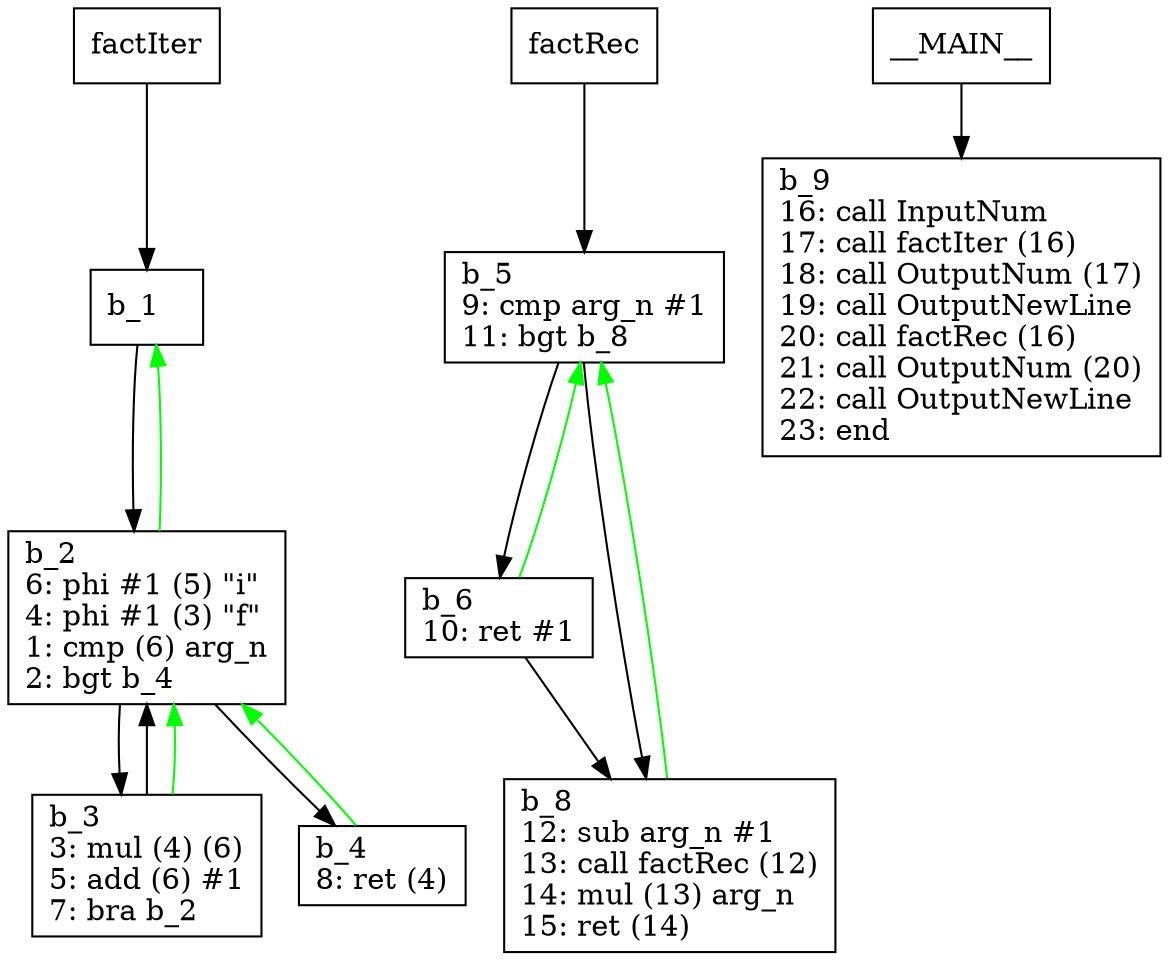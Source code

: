 digraph Computation {
node [shape=box];
factIter -> b_1;
b_1 [label="b_1\l"]
b_1 -> b_2;
b_2 [label="b_2\l6: phi #1 (5) \"i\"\l4: phi #1 (3) \"f\"\l1: cmp (6) arg_n\l2: bgt b_4\l"]
b_2 -> b_3;
b_3 [label="b_3\l3: mul (4) (6)\l5: add (6) #1\l7: bra b_2\l"]
b_3 -> b_2;
b_3 -> b_2[color="green"];
b_2 -> b_4;
b_4 [label="b_4\l8: ret (4)\l"]
b_4 -> b_2[color="green"];
b_2 -> b_1[color="green"];
factRec -> b_5;
b_5 [label="b_5\l9: cmp arg_n #1\l11: bgt b_8\l"]
b_5 -> b_6;
b_6 [label="b_6\l10: ret #1\l"]
b_6 -> b_8;
b_8 [label="b_8\l12: sub arg_n #1\l13: call factRec (12)\l14: mul (13) arg_n\l15: ret (14)\l"]
b_8 -> b_5[color="green"];
b_6 -> b_5[color="green"];
b_5 -> b_8;
__MAIN__ -> b_9;
b_9 [label="b_9\l16: call InputNum\l17: call factIter (16)\l18: call OutputNum (17)\l19: call OutputNewLine\l20: call factRec (16)\l21: call OutputNum (20)\l22: call OutputNewLine\l23: end\l"]
}